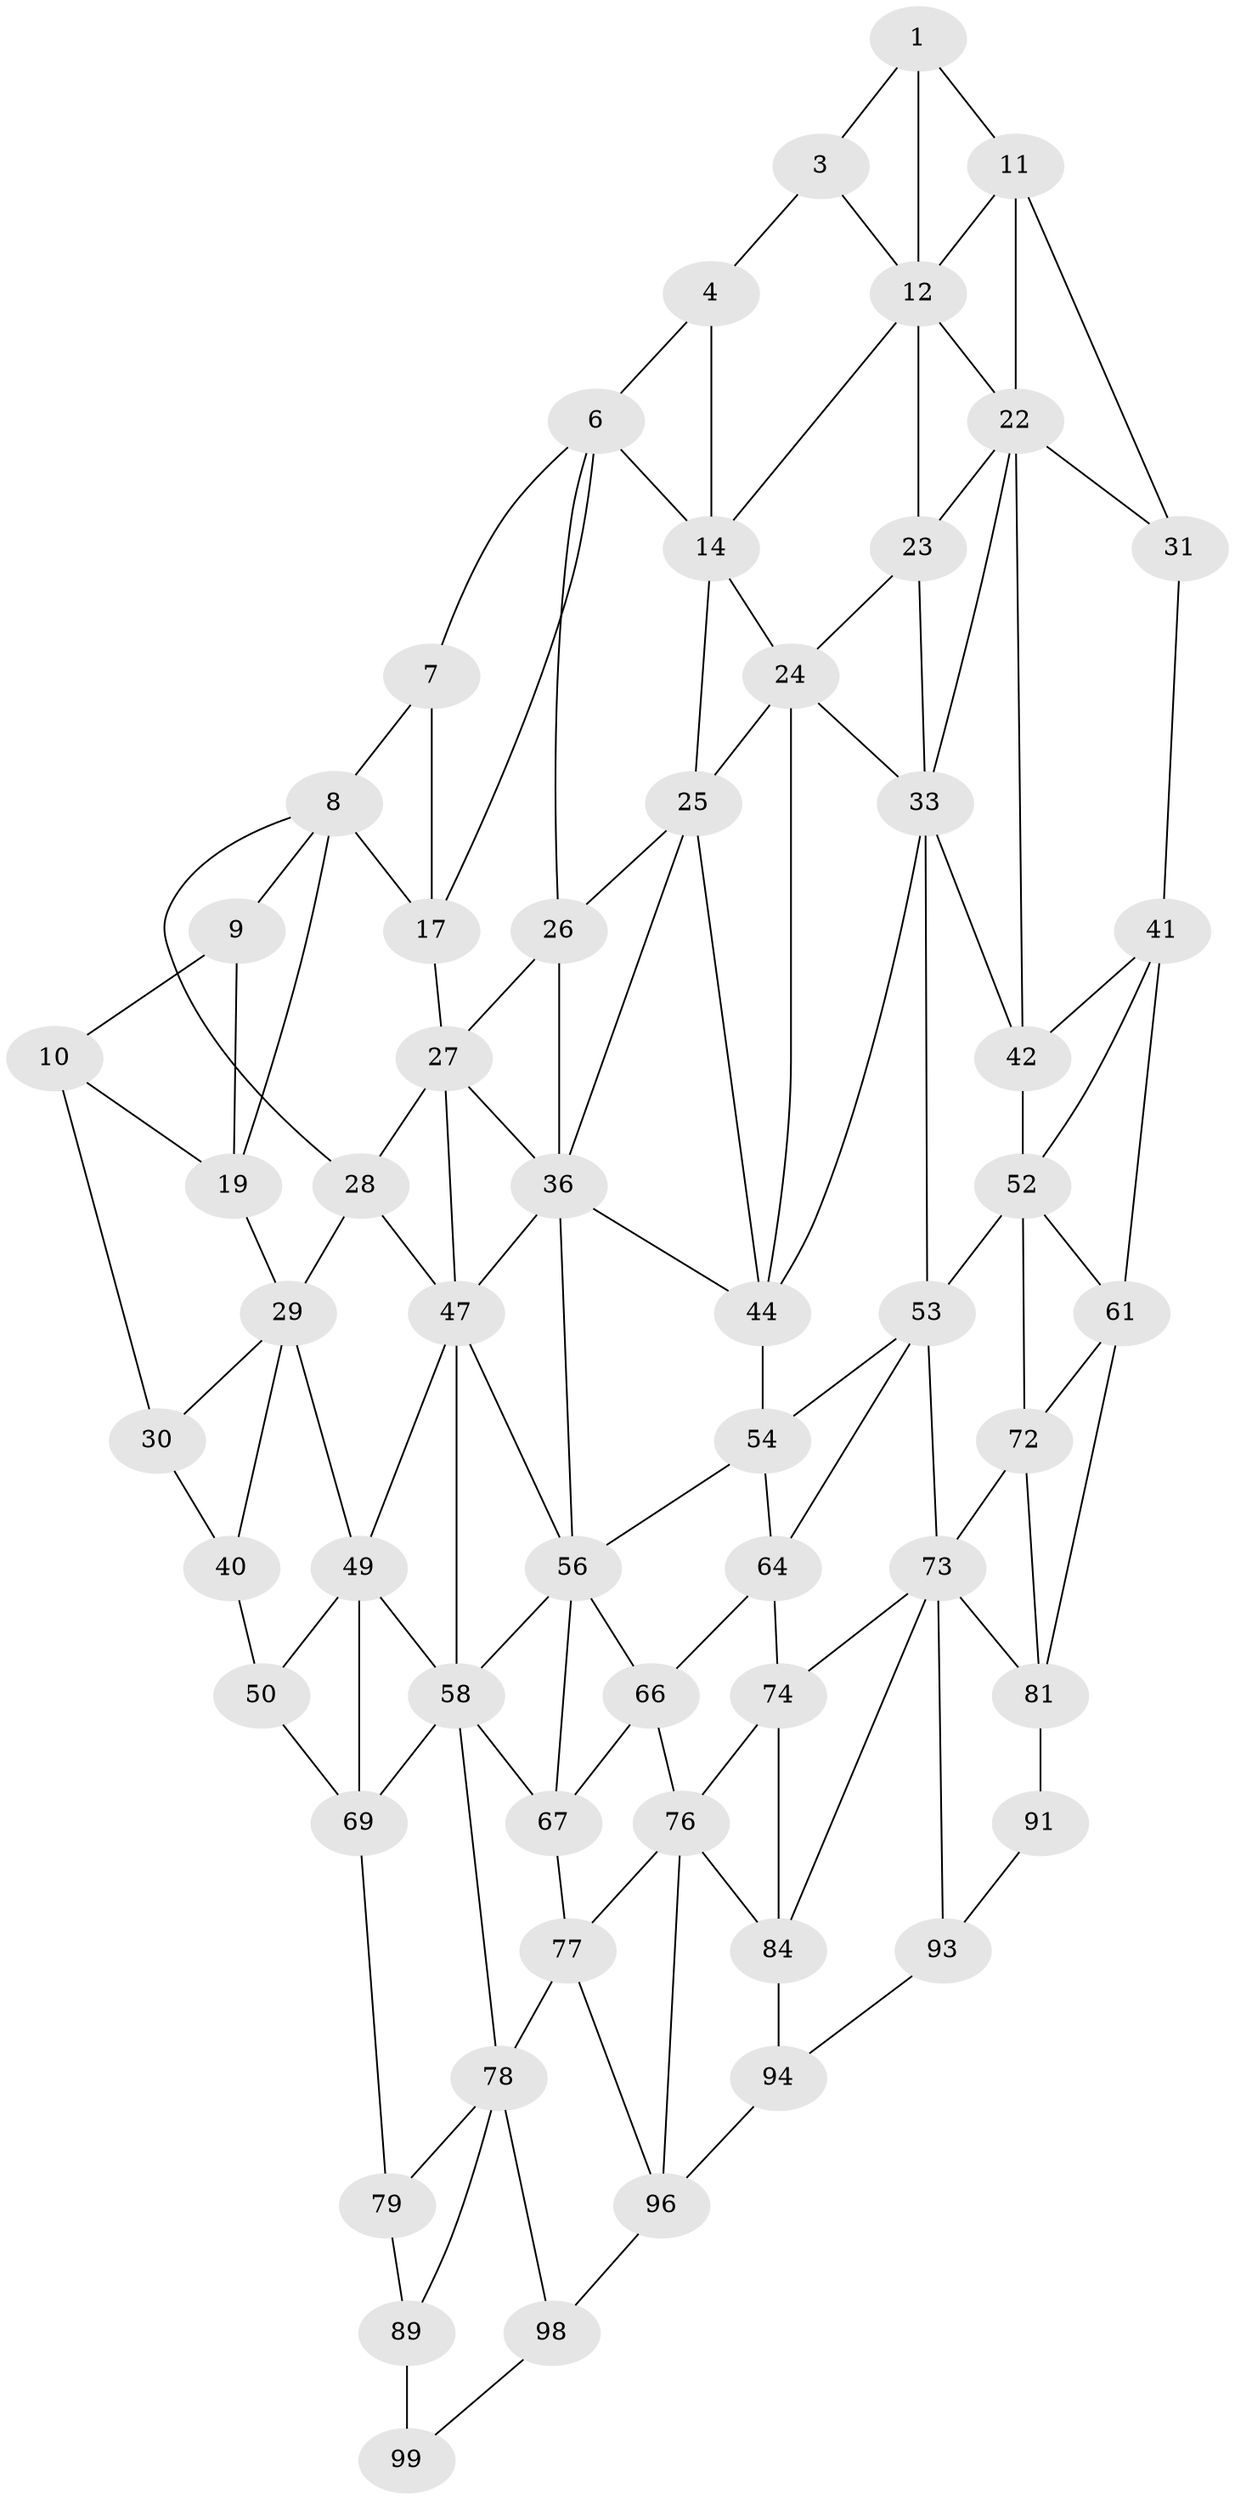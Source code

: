 // original degree distribution, {2: 0.04, 3: 0.32, 4: 0.64}
// Generated by graph-tools (version 1.1) at 2025/11/02/21/25 10:11:12]
// undirected, 58 vertices, 121 edges
graph export_dot {
graph [start="1"]
  node [color=gray90,style=filled];
  1 [super="+2"];
  3;
  4 [super="+5"];
  6 [super="+16"];
  7;
  8 [super="+18"];
  9;
  10 [super="+20"];
  11 [super="+21"];
  12 [super="+13"];
  14 [super="+15"];
  17;
  19;
  22 [super="+32"];
  23;
  24 [super="+34"];
  25 [super="+35"];
  26;
  27 [super="+37"];
  28 [super="+38"];
  29 [super="+39"];
  30;
  31;
  33 [super="+43"];
  36 [super="+46"];
  40;
  41 [super="+51"];
  42;
  44 [super="+45"];
  47 [super="+48"];
  49 [super="+59"];
  50 [super="+60"];
  52 [super="+62"];
  53 [super="+63"];
  54 [super="+55"];
  56 [super="+57"];
  58 [super="+68"];
  61 [super="+71"];
  64 [super="+65"];
  66;
  67;
  69 [super="+70"];
  72;
  73 [super="+83"];
  74 [super="+75"];
  76 [super="+86"];
  77 [super="+87"];
  78 [super="+88"];
  79 [super="+80"];
  81 [super="+82"];
  84 [super="+85"];
  89 [super="+90"];
  91 [super="+92"];
  93;
  94 [super="+95"];
  96 [super="+97"];
  98;
  99 [super="+100"];
  1 -- 11;
  1 -- 3;
  1 -- 12;
  3 -- 4;
  3 -- 12;
  4 -- 14 [weight=2];
  4 -- 6;
  6 -- 7;
  6 -- 17;
  6 -- 26;
  6 -- 14;
  7 -- 17;
  7 -- 8;
  8 -- 9;
  8 -- 17;
  8 -- 19;
  8 -- 28;
  9 -- 19;
  9 -- 10;
  10 -- 19;
  10 -- 30;
  11 -- 12;
  11 -- 22;
  11 -- 31;
  12 -- 22;
  12 -- 14;
  12 -- 23;
  14 -- 24;
  14 -- 25;
  17 -- 27;
  19 -- 29;
  22 -- 23;
  22 -- 33;
  22 -- 42;
  22 -- 31;
  23 -- 33;
  23 -- 24;
  24 -- 25 [weight=2];
  24 -- 33;
  24 -- 44;
  25 -- 26;
  25 -- 36;
  25 -- 44;
  26 -- 36;
  26 -- 27;
  27 -- 28 [weight=2];
  27 -- 36;
  27 -- 47;
  28 -- 29 [weight=2];
  28 -- 47;
  29 -- 30;
  29 -- 40;
  29 -- 49;
  30 -- 40;
  31 -- 41;
  33 -- 42;
  33 -- 44;
  33 -- 53;
  36 -- 56;
  36 -- 47;
  36 -- 44;
  40 -- 50;
  41 -- 42;
  41 -- 52;
  41 -- 61;
  42 -- 52;
  44 -- 54 [weight=2];
  47 -- 56;
  47 -- 49;
  47 -- 58;
  49 -- 50 [weight=2];
  49 -- 58;
  49 -- 69;
  50 -- 69;
  52 -- 53 [weight=2];
  52 -- 72;
  52 -- 61;
  53 -- 54;
  53 -- 64;
  53 -- 73;
  54 -- 64 [weight=2];
  54 -- 56;
  56 -- 66;
  56 -- 58;
  56 -- 67;
  58 -- 67;
  58 -- 69;
  58 -- 78;
  61 -- 72;
  61 -- 81;
  64 -- 74 [weight=2];
  64 -- 66;
  66 -- 76;
  66 -- 67;
  67 -- 77;
  69 -- 79 [weight=2];
  72 -- 73;
  72 -- 81;
  73 -- 74;
  73 -- 81;
  73 -- 84;
  73 -- 93;
  74 -- 84 [weight=2];
  74 -- 76;
  76 -- 77 [weight=2];
  76 -- 96;
  76 -- 84;
  77 -- 78 [weight=2];
  77 -- 96;
  78 -- 79;
  78 -- 89;
  78 -- 98;
  79 -- 89 [weight=2];
  81 -- 91 [weight=2];
  84 -- 94 [weight=2];
  89 -- 99 [weight=2];
  91 -- 93;
  93 -- 94;
  94 -- 96;
  96 -- 98;
  98 -- 99;
}

